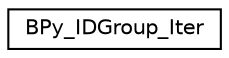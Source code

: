 digraph G
{
  edge [fontname="Helvetica",fontsize="10",labelfontname="Helvetica",labelfontsize="10"];
  node [fontname="Helvetica",fontsize="10",shape=record];
  rankdir=LR;
  Node1 [label="BPy_IDGroup_Iter",height=0.2,width=0.4,color="black", fillcolor="white", style="filled",URL="$d5/d5b/structBPy__IDGroup__Iter.html"];
}
